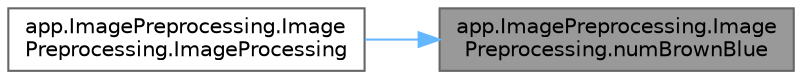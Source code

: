 digraph "app.ImagePreprocessing.ImagePreprocessing.numBrownBlue"
{
 // LATEX_PDF_SIZE
  bgcolor="transparent";
  edge [fontname=Helvetica,fontsize=10,labelfontname=Helvetica,labelfontsize=10];
  node [fontname=Helvetica,fontsize=10,shape=box,height=0.2,width=0.4];
  rankdir="RL";
  Node1 [id="Node000001",label="app.ImagePreprocessing.Image\lPreprocessing.numBrownBlue",height=0.2,width=0.4,color="gray40", fillcolor="grey60", style="filled", fontcolor="black",tooltip=" "];
  Node1 -> Node2 [id="edge1_Node000001_Node000002",dir="back",color="steelblue1",style="solid",tooltip=" "];
  Node2 [id="Node000002",label="app.ImagePreprocessing.Image\lPreprocessing.ImageProcessing",height=0.2,width=0.4,color="grey40", fillcolor="white", style="filled",URL="$classapp_1_1_image_preprocessing_1_1_image_preprocessing.html#ac639adc444233ac749e59e408ea760ce",tooltip=" "];
}
